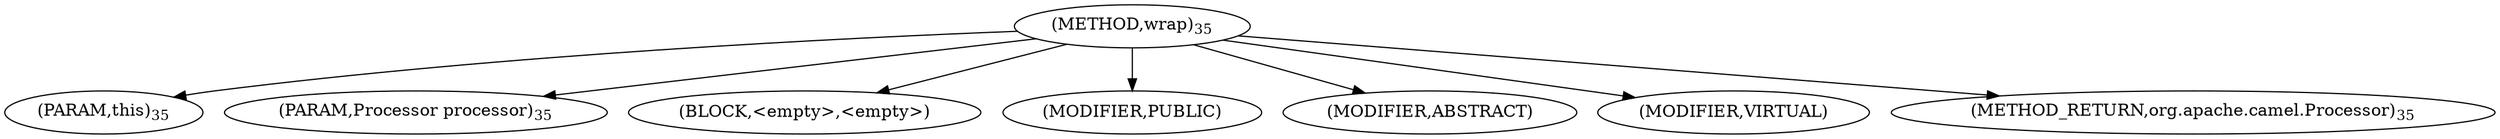 digraph "wrap" {  
"6" [label = <(METHOD,wrap)<SUB>35</SUB>> ]
"7" [label = <(PARAM,this)<SUB>35</SUB>> ]
"8" [label = <(PARAM,Processor processor)<SUB>35</SUB>> ]
"9" [label = <(BLOCK,&lt;empty&gt;,&lt;empty&gt;)> ]
"10" [label = <(MODIFIER,PUBLIC)> ]
"11" [label = <(MODIFIER,ABSTRACT)> ]
"12" [label = <(MODIFIER,VIRTUAL)> ]
"13" [label = <(METHOD_RETURN,org.apache.camel.Processor)<SUB>35</SUB>> ]
  "6" -> "7" 
  "6" -> "8" 
  "6" -> "9" 
  "6" -> "10" 
  "6" -> "11" 
  "6" -> "12" 
  "6" -> "13" 
}
